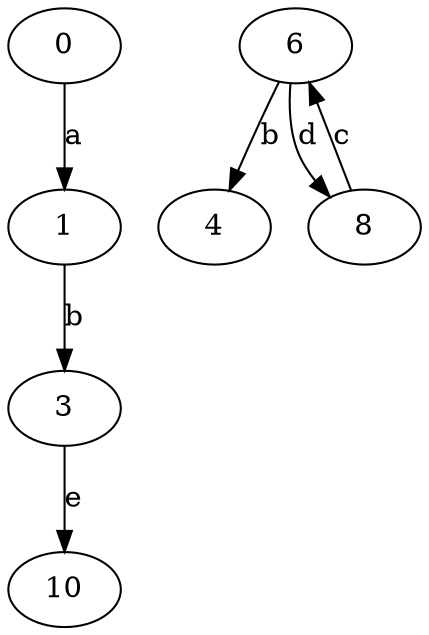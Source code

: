 strict digraph  {
1;
3;
4;
6;
0;
8;
10;
1 -> 3  [label=b];
3 -> 10  [label=e];
6 -> 4  [label=b];
6 -> 8  [label=d];
0 -> 1  [label=a];
8 -> 6  [label=c];
}
